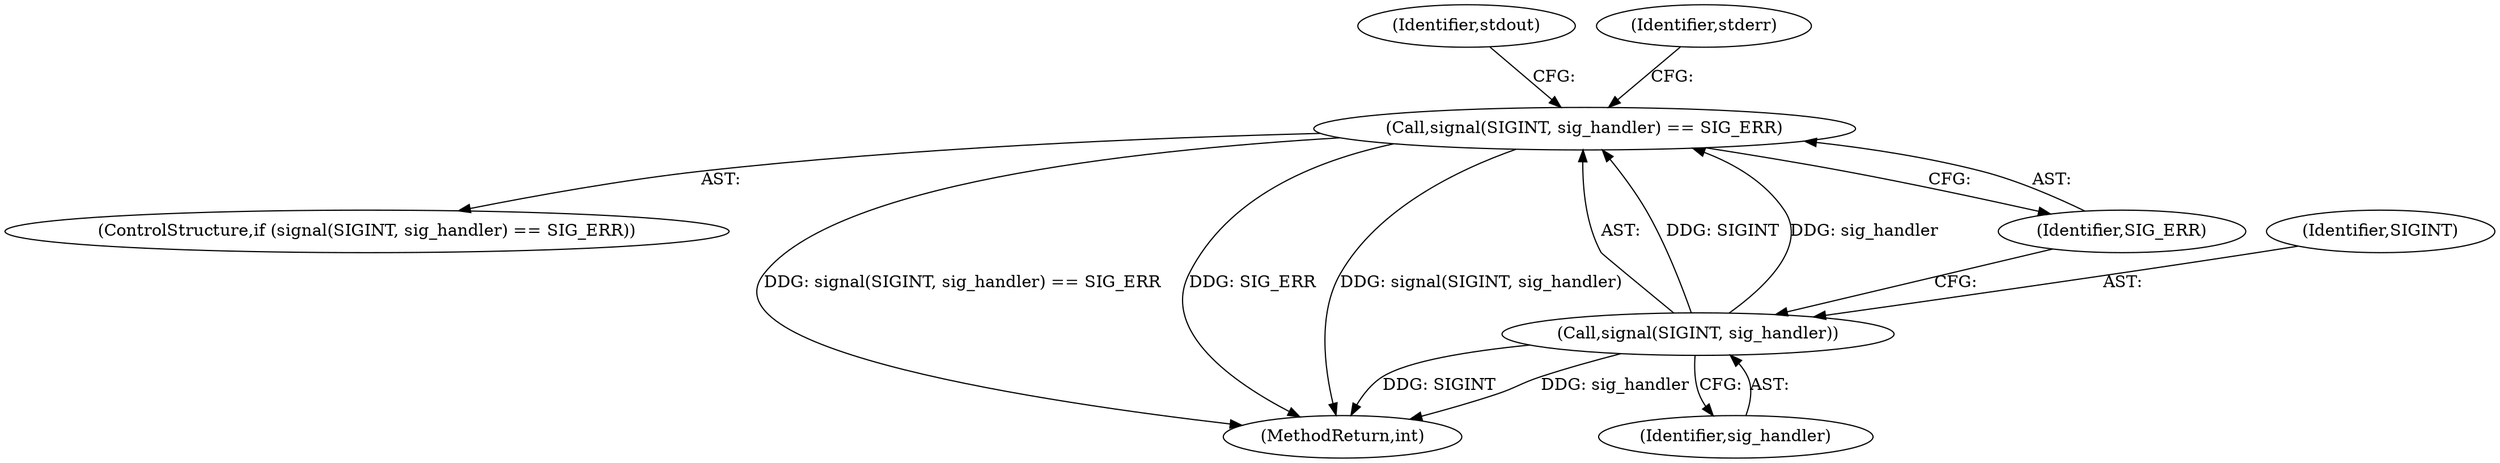 digraph "0_Android_37c88107679d36c419572732b4af6e18bb2f7dce_6@API" {
"1000172" [label="(Call,signal(SIGINT, sig_handler) == SIG_ERR)"];
"1000173" [label="(Call,signal(SIGINT, sig_handler))"];
"1000171" [label="(ControlStructure,if (signal(SIGINT, sig_handler) == SIG_ERR))"];
"1000173" [label="(Call,signal(SIGINT, sig_handler))"];
"1000176" [label="(Identifier,SIG_ERR)"];
"1000578" [label="(MethodReturn,int)"];
"1000175" [label="(Identifier,sig_handler)"];
"1000174" [label="(Identifier,SIGINT)"];
"1000182" [label="(Identifier,stdout)"];
"1000179" [label="(Identifier,stderr)"];
"1000172" [label="(Call,signal(SIGINT, sig_handler) == SIG_ERR)"];
"1000172" -> "1000171"  [label="AST: "];
"1000172" -> "1000176"  [label="CFG: "];
"1000173" -> "1000172"  [label="AST: "];
"1000176" -> "1000172"  [label="AST: "];
"1000179" -> "1000172"  [label="CFG: "];
"1000182" -> "1000172"  [label="CFG: "];
"1000172" -> "1000578"  [label="DDG: signal(SIGINT, sig_handler) == SIG_ERR"];
"1000172" -> "1000578"  [label="DDG: SIG_ERR"];
"1000172" -> "1000578"  [label="DDG: signal(SIGINT, sig_handler)"];
"1000173" -> "1000172"  [label="DDG: SIGINT"];
"1000173" -> "1000172"  [label="DDG: sig_handler"];
"1000173" -> "1000175"  [label="CFG: "];
"1000174" -> "1000173"  [label="AST: "];
"1000175" -> "1000173"  [label="AST: "];
"1000176" -> "1000173"  [label="CFG: "];
"1000173" -> "1000578"  [label="DDG: SIGINT"];
"1000173" -> "1000578"  [label="DDG: sig_handler"];
}

